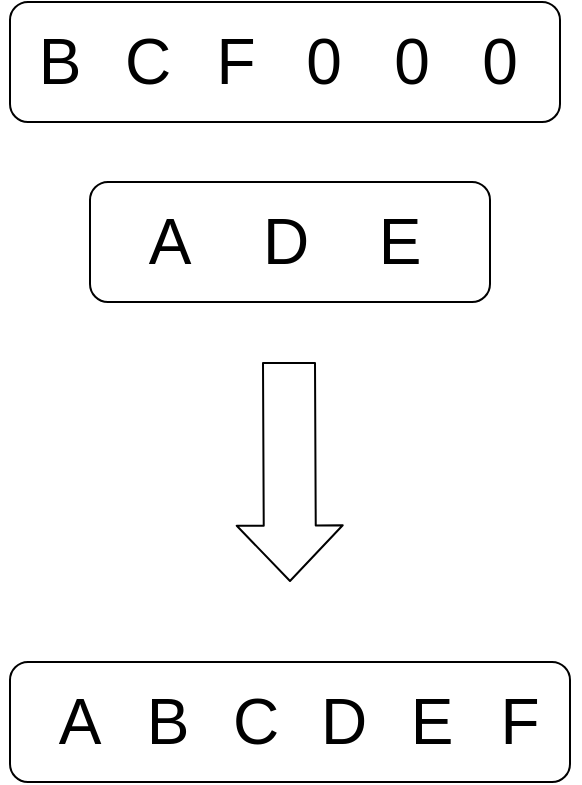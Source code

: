 <mxfile>
    <diagram id="R-G5Vhmms65ZrT6_pfcn" name="Page-1">
        <mxGraphModel dx="952" dy="766" grid="1" gridSize="10" guides="1" tooltips="1" connect="1" arrows="1" fold="1" page="1" pageScale="1" pageWidth="850" pageHeight="1100" math="0" shadow="0">
            <root>
                <mxCell id="0"/>
                <mxCell id="1" parent="0"/>
                <mxCell id="19" style="edgeStyle=none;shape=flexArrow;html=1;exitX=1;exitY=0.5;exitDx=0;exitDy=0;entryX=0.5;entryY=1;entryDx=0;entryDy=0;startArrow=none;" edge="1" parent="1" source="10" target="9">
                    <mxGeometry relative="1" as="geometry"/>
                </mxCell>
                <mxCell id="2" value="" style="rounded=1;whiteSpace=wrap;html=1;" parent="1" vertex="1">
                    <mxGeometry x="45" y="30" width="275" height="60" as="geometry"/>
                </mxCell>
                <mxCell id="3" value="" style="rounded=1;whiteSpace=wrap;html=1;" parent="1" vertex="1">
                    <mxGeometry x="85" y="120" width="200" height="60" as="geometry"/>
                </mxCell>
                <mxCell id="5" value="A" style="text;strokeColor=none;align=center;fillColor=none;html=1;verticalAlign=middle;whiteSpace=wrap;rounded=0;fontSize=32;" parent="1" vertex="1">
                    <mxGeometry x="95" y="135" width="60" height="30" as="geometry"/>
                </mxCell>
                <mxCell id="6" value="D" style="text;strokeColor=none;align=center;fillColor=none;html=1;verticalAlign=middle;whiteSpace=wrap;rounded=0;fontSize=32;" parent="1" vertex="1">
                    <mxGeometry x="153" y="135" width="60" height="30" as="geometry"/>
                </mxCell>
                <mxCell id="7" value="E" style="text;strokeColor=none;align=center;fillColor=none;html=1;verticalAlign=middle;whiteSpace=wrap;rounded=0;fontSize=32;" parent="1" vertex="1">
                    <mxGeometry x="210" y="135" width="60" height="30" as="geometry"/>
                </mxCell>
                <mxCell id="8" value="B" style="text;strokeColor=none;align=center;fillColor=none;html=1;verticalAlign=middle;whiteSpace=wrap;rounded=0;fontSize=32;" parent="1" vertex="1">
                    <mxGeometry x="40" y="45" width="60" height="30" as="geometry"/>
                </mxCell>
                <mxCell id="9" value="C" style="text;strokeColor=none;align=center;fillColor=none;html=1;verticalAlign=middle;whiteSpace=wrap;rounded=0;fontSize=32;" parent="1" vertex="1">
                    <mxGeometry x="84" y="45" width="60" height="30" as="geometry"/>
                </mxCell>
                <mxCell id="11" value="" style="shape=flexArrow;endArrow=classic;html=1;endWidth=26;endSize=8.91;width=26;" edge="1" parent="1">
                    <mxGeometry width="50" height="50" relative="1" as="geometry">
                        <mxPoint x="184.5" y="210" as="sourcePoint"/>
                        <mxPoint x="185" y="320" as="targetPoint"/>
                    </mxGeometry>
                </mxCell>
                <mxCell id="12" value="" style="rounded=1;whiteSpace=wrap;html=1;" vertex="1" parent="1">
                    <mxGeometry x="45" y="360" width="280" height="60" as="geometry"/>
                </mxCell>
                <mxCell id="13" value="A" style="text;strokeColor=none;align=center;fillColor=none;html=1;verticalAlign=middle;whiteSpace=wrap;rounded=0;fontSize=32;" vertex="1" parent="1">
                    <mxGeometry x="50" y="375" width="60" height="30" as="geometry"/>
                </mxCell>
                <mxCell id="14" value="B" style="text;strokeColor=none;align=center;fillColor=none;html=1;verticalAlign=middle;whiteSpace=wrap;rounded=0;fontSize=32;" vertex="1" parent="1">
                    <mxGeometry x="94" y="375" width="60" height="30" as="geometry"/>
                </mxCell>
                <mxCell id="15" value="C" style="text;strokeColor=none;align=center;fillColor=none;html=1;verticalAlign=middle;whiteSpace=wrap;rounded=0;fontSize=32;" vertex="1" parent="1">
                    <mxGeometry x="138" y="375" width="60" height="30" as="geometry"/>
                </mxCell>
                <mxCell id="16" value="D" style="text;strokeColor=none;align=center;fillColor=none;html=1;verticalAlign=middle;whiteSpace=wrap;rounded=0;fontSize=32;" vertex="1" parent="1">
                    <mxGeometry x="182" y="375" width="60" height="30" as="geometry"/>
                </mxCell>
                <mxCell id="17" value="E" style="text;strokeColor=none;align=center;fillColor=none;html=1;verticalAlign=middle;whiteSpace=wrap;rounded=0;fontSize=32;" vertex="1" parent="1">
                    <mxGeometry x="226" y="375" width="60" height="30" as="geometry"/>
                </mxCell>
                <mxCell id="18" value="F" style="text;strokeColor=none;align=center;fillColor=none;html=1;verticalAlign=middle;whiteSpace=wrap;rounded=0;fontSize=32;" vertex="1" parent="1">
                    <mxGeometry x="270" y="375" width="60" height="30" as="geometry"/>
                </mxCell>
                <mxCell id="10" value="F" style="text;strokeColor=none;align=center;fillColor=none;html=1;verticalAlign=middle;whiteSpace=wrap;rounded=0;fontSize=32;" parent="1" vertex="1">
                    <mxGeometry x="128" y="45" width="60" height="30" as="geometry"/>
                </mxCell>
                <mxCell id="21" value="0" style="text;strokeColor=none;align=center;fillColor=none;html=1;verticalAlign=middle;whiteSpace=wrap;rounded=0;fontSize=32;" vertex="1" parent="1">
                    <mxGeometry x="172" y="45" width="60" height="30" as="geometry"/>
                </mxCell>
                <mxCell id="22" value="0" style="text;strokeColor=none;align=center;fillColor=none;html=1;verticalAlign=middle;whiteSpace=wrap;rounded=0;fontSize=32;" vertex="1" parent="1">
                    <mxGeometry x="216" y="45" width="60" height="30" as="geometry"/>
                </mxCell>
                <mxCell id="23" value="0" style="text;strokeColor=none;align=center;fillColor=none;html=1;verticalAlign=middle;whiteSpace=wrap;rounded=0;fontSize=32;" vertex="1" parent="1">
                    <mxGeometry x="260" y="45" width="60" height="30" as="geometry"/>
                </mxCell>
            </root>
        </mxGraphModel>
    </diagram>
</mxfile>